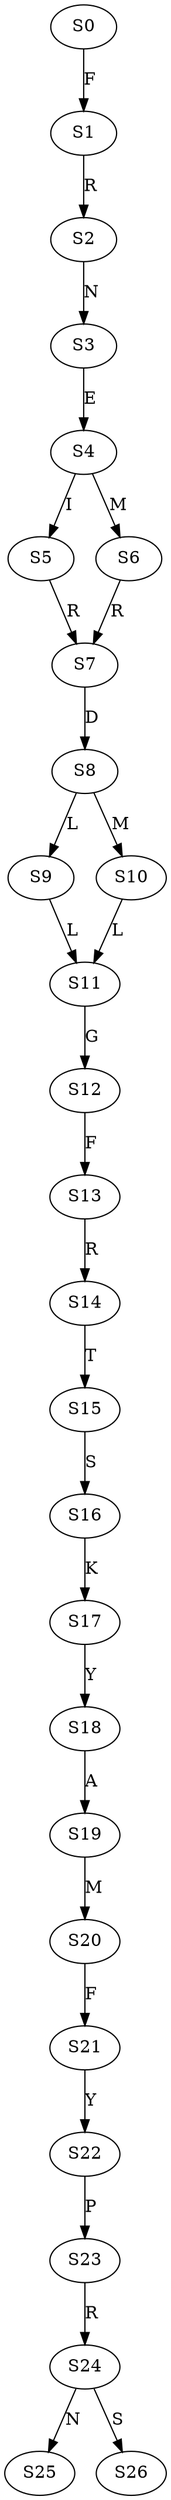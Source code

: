 strict digraph  {
	S0 -> S1 [ label = F ];
	S1 -> S2 [ label = R ];
	S2 -> S3 [ label = N ];
	S3 -> S4 [ label = E ];
	S4 -> S5 [ label = I ];
	S4 -> S6 [ label = M ];
	S5 -> S7 [ label = R ];
	S6 -> S7 [ label = R ];
	S7 -> S8 [ label = D ];
	S8 -> S9 [ label = L ];
	S8 -> S10 [ label = M ];
	S9 -> S11 [ label = L ];
	S10 -> S11 [ label = L ];
	S11 -> S12 [ label = G ];
	S12 -> S13 [ label = F ];
	S13 -> S14 [ label = R ];
	S14 -> S15 [ label = T ];
	S15 -> S16 [ label = S ];
	S16 -> S17 [ label = K ];
	S17 -> S18 [ label = Y ];
	S18 -> S19 [ label = A ];
	S19 -> S20 [ label = M ];
	S20 -> S21 [ label = F ];
	S21 -> S22 [ label = Y ];
	S22 -> S23 [ label = P ];
	S23 -> S24 [ label = R ];
	S24 -> S25 [ label = N ];
	S24 -> S26 [ label = S ];
}
